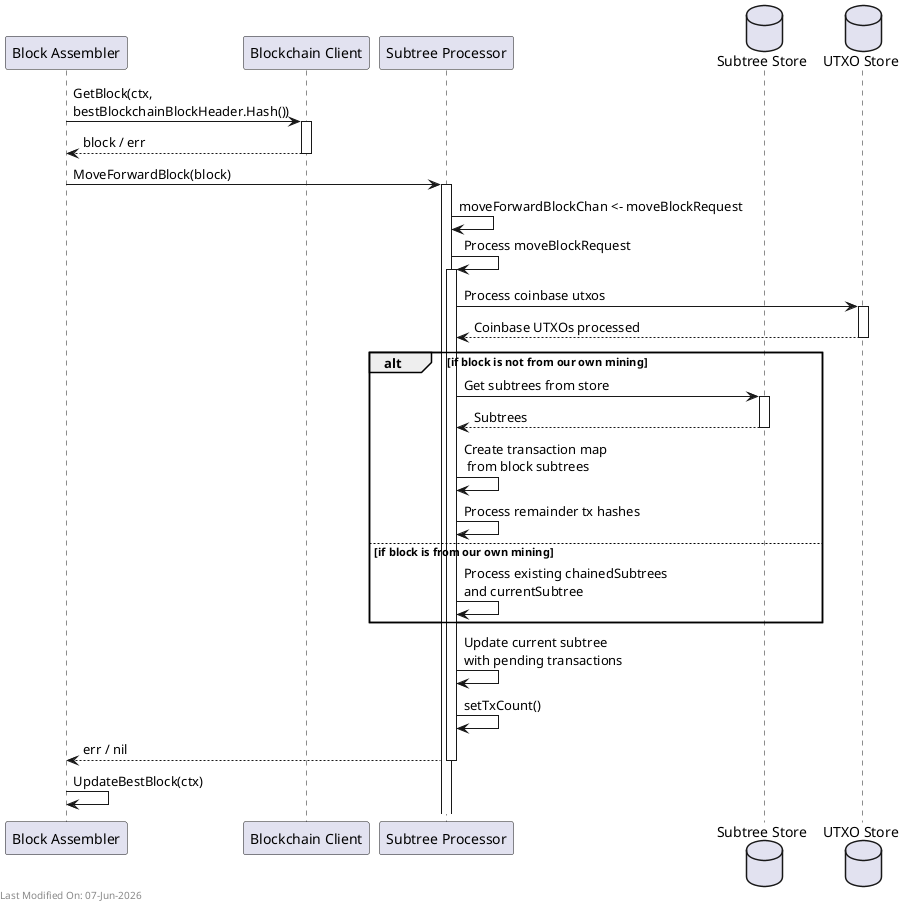 @startuml

participant "Block Assembler" as BA
participant "Blockchain Client" as BC
participant "Subtree Processor" as STP
database "Subtree Store" as SStore
database "UTXO Store" as UTXOStore

BA -> BC: GetBlock(ctx, \nbestBlockchainBlockHeader.Hash())
activate BC
BC --> BA: block / err
deactivate BC

BA -> STP: MoveForwardBlock(block)
activate STP

STP -> STP: moveForwardBlockChan <- moveBlockRequest
STP -> STP: Process moveBlockRequest
activate STP

STP -> UTXOStore: Process coinbase utxos
activate UTXOStore
UTXOStore --> STP: Coinbase UTXOs processed
deactivate UTXOStore

alt if block is not from our own mining
    STP -> SStore: Get subtrees from store
    activate SStore
    SStore --> STP: Subtrees
    deactivate SStore

    STP -> STP: Create transaction map\n from block subtrees
    STP -> STP: Process remainder tx hashes
else if block is from our own mining
    STP -> STP: Process existing chainedSubtrees \nand currentSubtree
end

STP -> STP: Update current subtree \nwith pending transactions
STP -> STP: setTxCount()

STP --> BA: err / nil
deactivate STP
deactivate BA

BA -> BA: UpdateBestBlock(ctx)

left footer Last Modified On: %date("dd-MMM-yyyy")

@enduml
